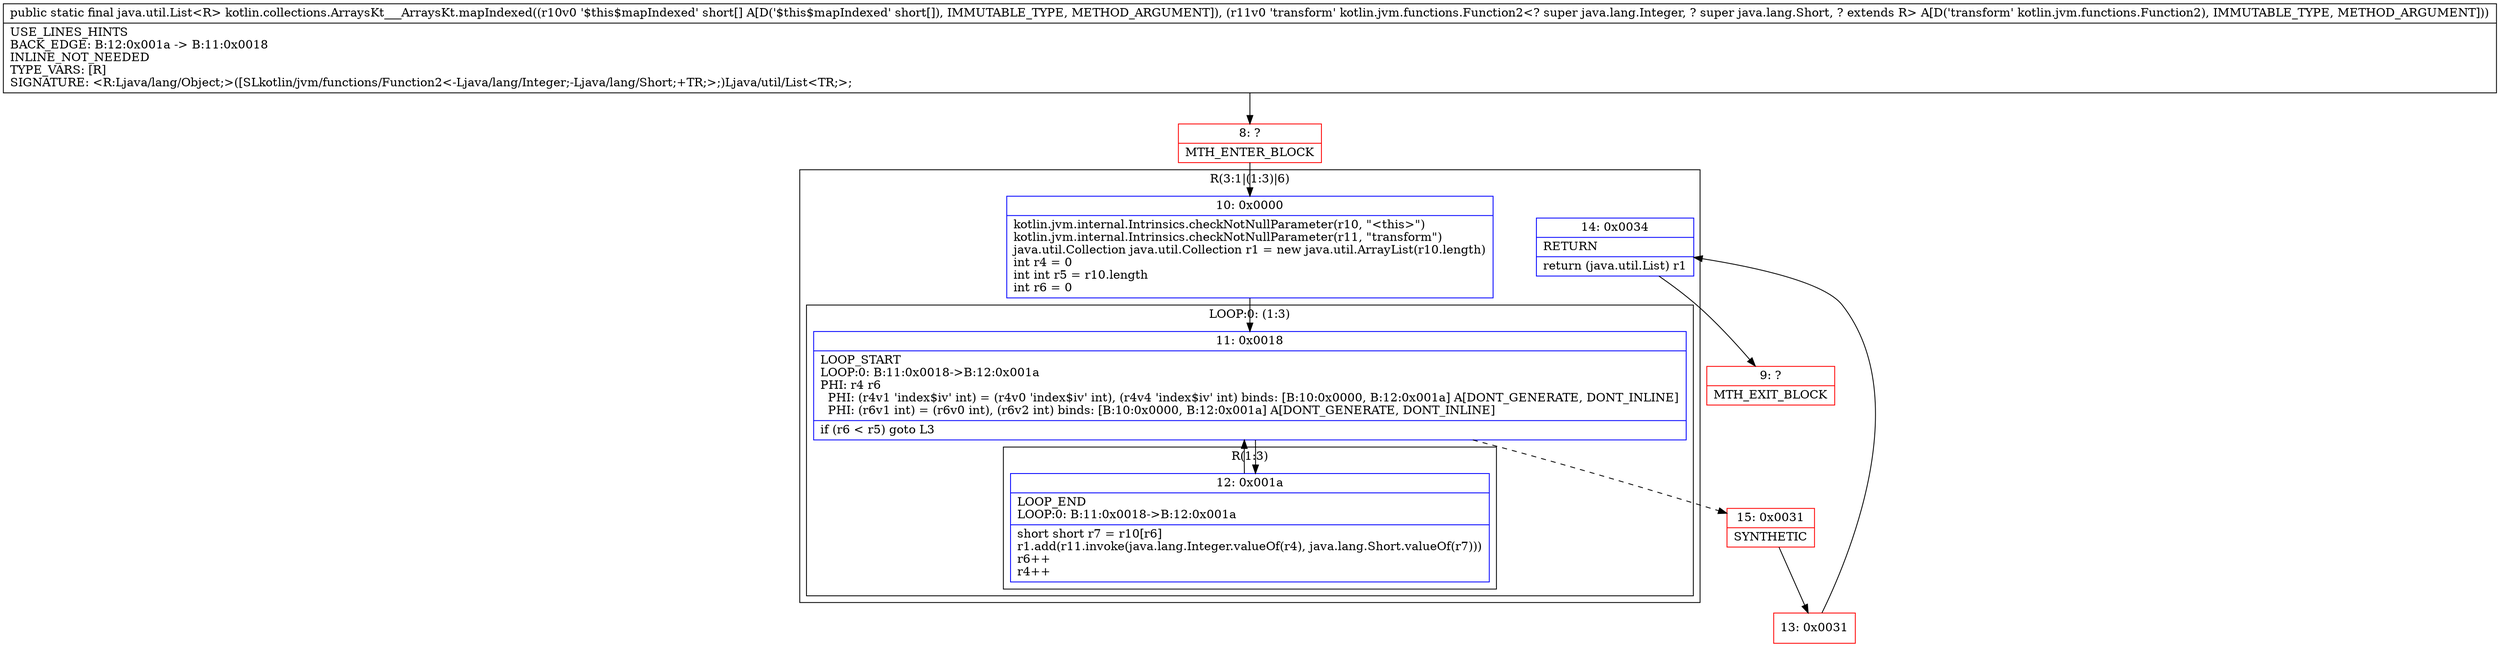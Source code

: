 digraph "CFG forkotlin.collections.ArraysKt___ArraysKt.mapIndexed([SLkotlin\/jvm\/functions\/Function2;)Ljava\/util\/List;" {
subgraph cluster_Region_1108799440 {
label = "R(3:1|(1:3)|6)";
node [shape=record,color=blue];
Node_10 [shape=record,label="{10\:\ 0x0000|kotlin.jvm.internal.Intrinsics.checkNotNullParameter(r10, \"\<this\>\")\lkotlin.jvm.internal.Intrinsics.checkNotNullParameter(r11, \"transform\")\ljava.util.Collection java.util.Collection r1 = new java.util.ArrayList(r10.length)\lint r4 = 0\lint int r5 = r10.length\lint r6 = 0\l}"];
subgraph cluster_LoopRegion_2017487639 {
label = "LOOP:0: (1:3)";
node [shape=record,color=blue];
Node_11 [shape=record,label="{11\:\ 0x0018|LOOP_START\lLOOP:0: B:11:0x0018\-\>B:12:0x001a\lPHI: r4 r6 \l  PHI: (r4v1 'index$iv' int) = (r4v0 'index$iv' int), (r4v4 'index$iv' int) binds: [B:10:0x0000, B:12:0x001a] A[DONT_GENERATE, DONT_INLINE]\l  PHI: (r6v1 int) = (r6v0 int), (r6v2 int) binds: [B:10:0x0000, B:12:0x001a] A[DONT_GENERATE, DONT_INLINE]\l|if (r6 \< r5) goto L3\l}"];
subgraph cluster_Region_2014630656 {
label = "R(1:3)";
node [shape=record,color=blue];
Node_12 [shape=record,label="{12\:\ 0x001a|LOOP_END\lLOOP:0: B:11:0x0018\-\>B:12:0x001a\l|short short r7 = r10[r6]\lr1.add(r11.invoke(java.lang.Integer.valueOf(r4), java.lang.Short.valueOf(r7)))\lr6++\lr4++\l}"];
}
}
Node_14 [shape=record,label="{14\:\ 0x0034|RETURN\l|return (java.util.List) r1\l}"];
}
Node_8 [shape=record,color=red,label="{8\:\ ?|MTH_ENTER_BLOCK\l}"];
Node_15 [shape=record,color=red,label="{15\:\ 0x0031|SYNTHETIC\l}"];
Node_13 [shape=record,color=red,label="{13\:\ 0x0031}"];
Node_9 [shape=record,color=red,label="{9\:\ ?|MTH_EXIT_BLOCK\l}"];
MethodNode[shape=record,label="{public static final java.util.List\<R\> kotlin.collections.ArraysKt___ArraysKt.mapIndexed((r10v0 '$this$mapIndexed' short[] A[D('$this$mapIndexed' short[]), IMMUTABLE_TYPE, METHOD_ARGUMENT]), (r11v0 'transform' kotlin.jvm.functions.Function2\<? super java.lang.Integer, ? super java.lang.Short, ? extends R\> A[D('transform' kotlin.jvm.functions.Function2), IMMUTABLE_TYPE, METHOD_ARGUMENT]))  | USE_LINES_HINTS\lBACK_EDGE: B:12:0x001a \-\> B:11:0x0018\lINLINE_NOT_NEEDED\lTYPE_VARS: [R]\lSIGNATURE: \<R:Ljava\/lang\/Object;\>([SLkotlin\/jvm\/functions\/Function2\<\-Ljava\/lang\/Integer;\-Ljava\/lang\/Short;+TR;\>;)Ljava\/util\/List\<TR;\>;\l}"];
MethodNode -> Node_8;Node_10 -> Node_11;
Node_11 -> Node_12;
Node_11 -> Node_15[style=dashed];
Node_12 -> Node_11;
Node_14 -> Node_9;
Node_8 -> Node_10;
Node_15 -> Node_13;
Node_13 -> Node_14;
}


